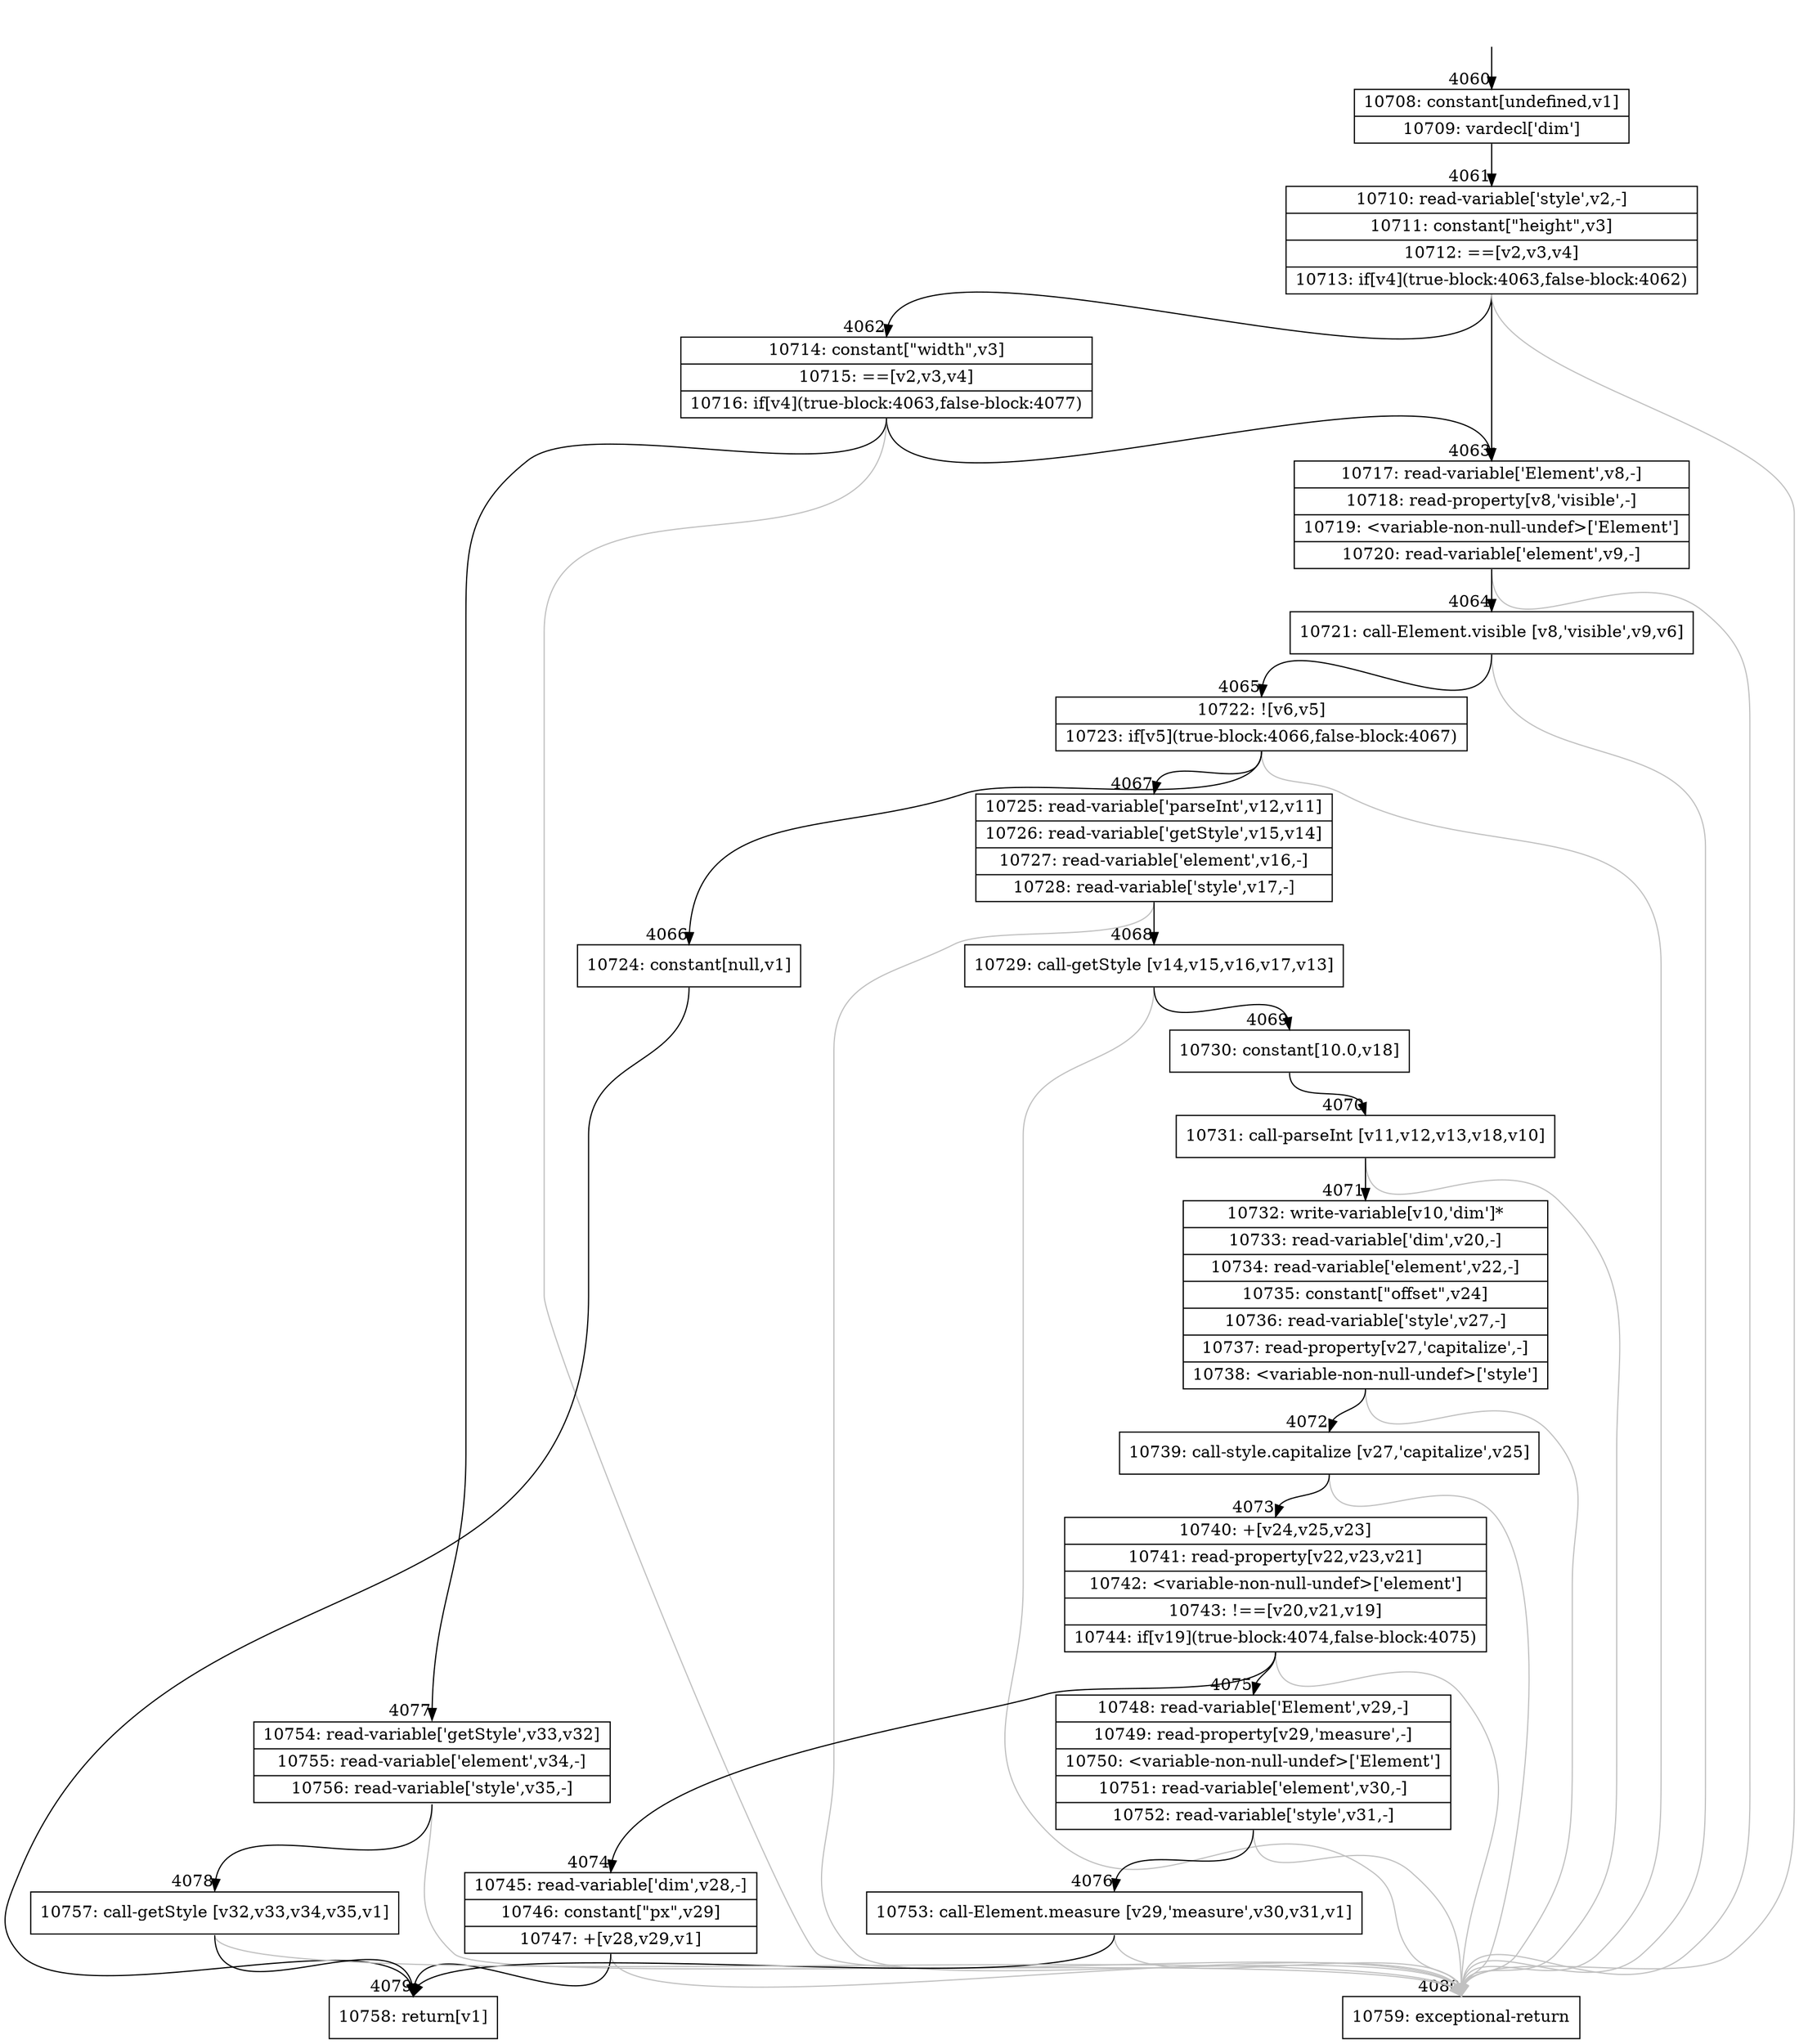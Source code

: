 digraph {
rankdir="TD"
BB_entry343[shape=none,label=""];
BB_entry343 -> BB4060 [tailport=s, headport=n, headlabel="    4060"]
BB4060 [shape=record label="{10708: constant[undefined,v1]|10709: vardecl['dim']}" ] 
BB4060 -> BB4061 [tailport=s, headport=n, headlabel="      4061"]
BB4061 [shape=record label="{10710: read-variable['style',v2,-]|10711: constant[\"height\",v3]|10712: ==[v2,v3,v4]|10713: if[v4](true-block:4063,false-block:4062)}" ] 
BB4061 -> BB4063 [tailport=s, headport=n, headlabel="      4063"]
BB4061 -> BB4062 [tailport=s, headport=n, headlabel="      4062"]
BB4061 -> BB4080 [tailport=s, headport=n, color=gray, headlabel="      4080"]
BB4062 [shape=record label="{10714: constant[\"width\",v3]|10715: ==[v2,v3,v4]|10716: if[v4](true-block:4063,false-block:4077)}" ] 
BB4062 -> BB4063 [tailport=s, headport=n]
BB4062 -> BB4077 [tailport=s, headport=n, headlabel="      4077"]
BB4062 -> BB4080 [tailport=s, headport=n, color=gray]
BB4063 [shape=record label="{10717: read-variable['Element',v8,-]|10718: read-property[v8,'visible',-]|10719: \<variable-non-null-undef\>['Element']|10720: read-variable['element',v9,-]}" ] 
BB4063 -> BB4064 [tailport=s, headport=n, headlabel="      4064"]
BB4063 -> BB4080 [tailport=s, headport=n, color=gray]
BB4064 [shape=record label="{10721: call-Element.visible [v8,'visible',v9,v6]}" ] 
BB4064 -> BB4065 [tailport=s, headport=n, headlabel="      4065"]
BB4064 -> BB4080 [tailport=s, headport=n, color=gray]
BB4065 [shape=record label="{10722: ![v6,v5]|10723: if[v5](true-block:4066,false-block:4067)}" ] 
BB4065 -> BB4066 [tailport=s, headport=n, headlabel="      4066"]
BB4065 -> BB4067 [tailport=s, headport=n, headlabel="      4067"]
BB4065 -> BB4080 [tailport=s, headport=n, color=gray]
BB4066 [shape=record label="{10724: constant[null,v1]}" ] 
BB4066 -> BB4079 [tailport=s, headport=n, headlabel="      4079"]
BB4067 [shape=record label="{10725: read-variable['parseInt',v12,v11]|10726: read-variable['getStyle',v15,v14]|10727: read-variable['element',v16,-]|10728: read-variable['style',v17,-]}" ] 
BB4067 -> BB4068 [tailport=s, headport=n, headlabel="      4068"]
BB4067 -> BB4080 [tailport=s, headport=n, color=gray]
BB4068 [shape=record label="{10729: call-getStyle [v14,v15,v16,v17,v13]}" ] 
BB4068 -> BB4069 [tailport=s, headport=n, headlabel="      4069"]
BB4068 -> BB4080 [tailport=s, headport=n, color=gray]
BB4069 [shape=record label="{10730: constant[10.0,v18]}" ] 
BB4069 -> BB4070 [tailport=s, headport=n, headlabel="      4070"]
BB4070 [shape=record label="{10731: call-parseInt [v11,v12,v13,v18,v10]}" ] 
BB4070 -> BB4071 [tailport=s, headport=n, headlabel="      4071"]
BB4070 -> BB4080 [tailport=s, headport=n, color=gray]
BB4071 [shape=record label="{10732: write-variable[v10,'dim']*|10733: read-variable['dim',v20,-]|10734: read-variable['element',v22,-]|10735: constant[\"offset\",v24]|10736: read-variable['style',v27,-]|10737: read-property[v27,'capitalize',-]|10738: \<variable-non-null-undef\>['style']}" ] 
BB4071 -> BB4072 [tailport=s, headport=n, headlabel="      4072"]
BB4071 -> BB4080 [tailport=s, headport=n, color=gray]
BB4072 [shape=record label="{10739: call-style.capitalize [v27,'capitalize',v25]}" ] 
BB4072 -> BB4073 [tailport=s, headport=n, headlabel="      4073"]
BB4072 -> BB4080 [tailport=s, headport=n, color=gray]
BB4073 [shape=record label="{10740: +[v24,v25,v23]|10741: read-property[v22,v23,v21]|10742: \<variable-non-null-undef\>['element']|10743: !==[v20,v21,v19]|10744: if[v19](true-block:4074,false-block:4075)}" ] 
BB4073 -> BB4074 [tailport=s, headport=n, headlabel="      4074"]
BB4073 -> BB4075 [tailport=s, headport=n, headlabel="      4075"]
BB4073 -> BB4080 [tailport=s, headport=n, color=gray]
BB4074 [shape=record label="{10745: read-variable['dim',v28,-]|10746: constant[\"px\",v29]|10747: +[v28,v29,v1]}" ] 
BB4074 -> BB4079 [tailport=s, headport=n]
BB4074 -> BB4080 [tailport=s, headport=n, color=gray]
BB4075 [shape=record label="{10748: read-variable['Element',v29,-]|10749: read-property[v29,'measure',-]|10750: \<variable-non-null-undef\>['Element']|10751: read-variable['element',v30,-]|10752: read-variable['style',v31,-]}" ] 
BB4075 -> BB4076 [tailport=s, headport=n, headlabel="      4076"]
BB4075 -> BB4080 [tailport=s, headport=n, color=gray]
BB4076 [shape=record label="{10753: call-Element.measure [v29,'measure',v30,v31,v1]}" ] 
BB4076 -> BB4079 [tailport=s, headport=n]
BB4076 -> BB4080 [tailport=s, headport=n, color=gray]
BB4077 [shape=record label="{10754: read-variable['getStyle',v33,v32]|10755: read-variable['element',v34,-]|10756: read-variable['style',v35,-]}" ] 
BB4077 -> BB4078 [tailport=s, headport=n, headlabel="      4078"]
BB4077 -> BB4080 [tailport=s, headport=n, color=gray]
BB4078 [shape=record label="{10757: call-getStyle [v32,v33,v34,v35,v1]}" ] 
BB4078 -> BB4079 [tailport=s, headport=n]
BB4078 -> BB4080 [tailport=s, headport=n, color=gray]
BB4079 [shape=record label="{10758: return[v1]}" ] 
BB4080 [shape=record label="{10759: exceptional-return}" ] 
//#$~ 3114
}
